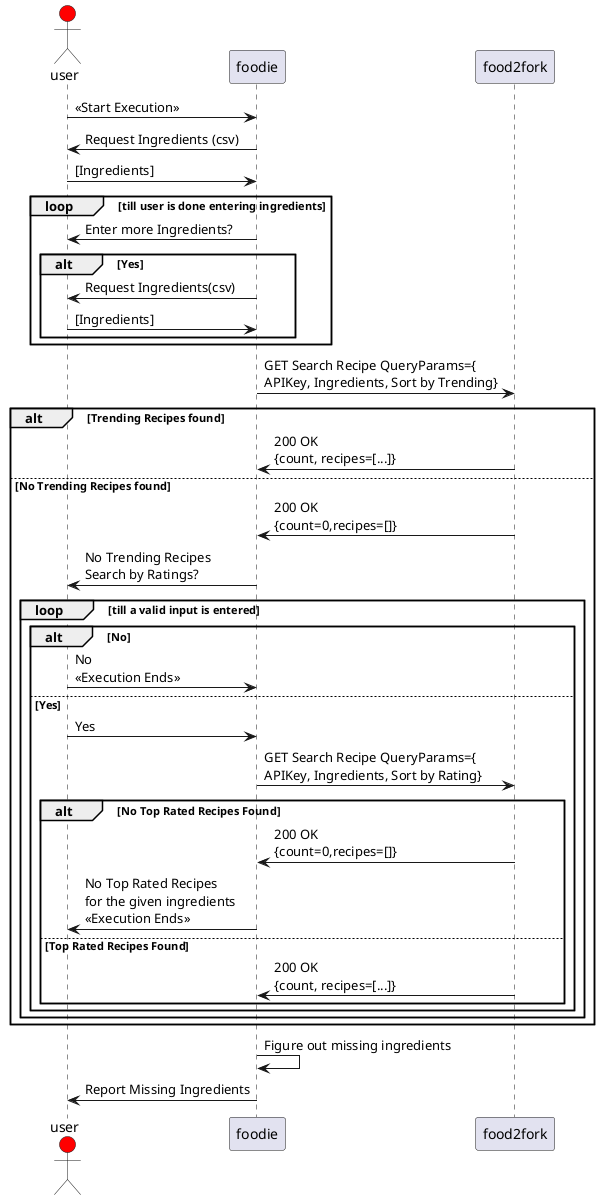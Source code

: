 @startuml
actor user #red
participant foodie
participant food2fork

user->foodie: <<Start Execution>>
foodie->user: Request Ingredients (csv)
user->foodie: [Ingredients]

loop till user is done entering ingredients
    foodie->user: Enter more Ingredients?
    alt Yes
        foodie->user: Request Ingredients(csv)
        user->foodie: [Ingredients]
    end
end

foodie->food2fork: GET Search Recipe QueryParams={\nAPIKey, Ingredients, Sort by Trending}

alt Trending Recipes found
    food2fork->foodie: 200 OK\n{count, recipes=[...]}
else No Trending Recipes found

    food2fork->foodie: 200 OK\n{count=0,recipes=[]}
    foodie->user:No Trending Recipes\nSearch by Ratings?
    loop till a valid input is entered
        alt No
            user->foodie: No\n<<Execution Ends>>
        else Yes
            user->foodie: Yes
            foodie->food2fork: GET Search Recipe QueryParams={\nAPIKey, Ingredients, Sort by Rating}
            alt No Top Rated Recipes Found
                food2fork->foodie: 200 OK\n{count=0,recipes=[]}
                foodie->user: No Top Rated Recipes\nfor the given ingredients\n<<Execution Ends>>
            else Top Rated Recipes Found
                food2fork->foodie: 200 OK\n{count, recipes=[...]}
            end
        end
    end
end

foodie->foodie: Figure out missing ingredients
foodie->user: Report Missing Ingredients

@enduml
